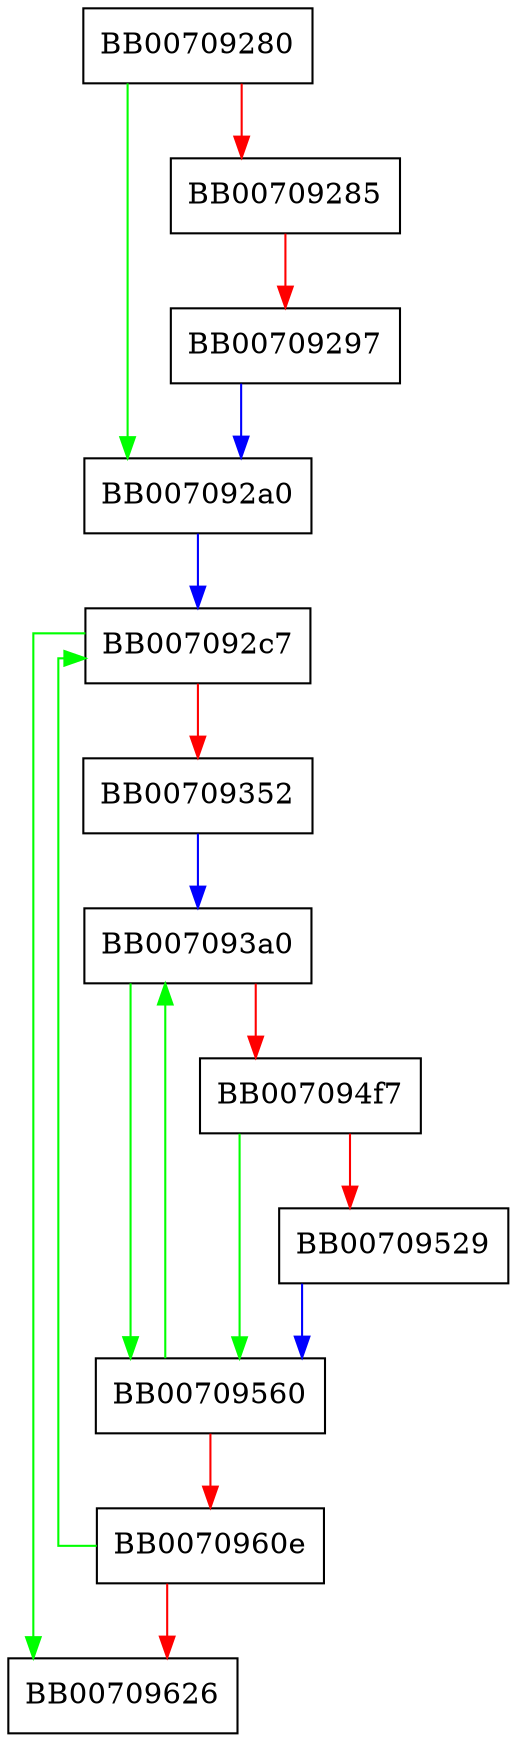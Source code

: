 digraph aesni_multi_cbc_decrypt {
  node [shape="box"];
  graph [splines=ortho];
  BB00709280 -> BB007092a0 [color="green"];
  BB00709280 -> BB00709285 [color="red"];
  BB00709285 -> BB00709297 [color="red"];
  BB00709297 -> BB007092a0 [color="blue"];
  BB007092a0 -> BB007092c7 [color="blue"];
  BB007092c7 -> BB00709626 [color="green"];
  BB007092c7 -> BB00709352 [color="red"];
  BB00709352 -> BB007093a0 [color="blue"];
  BB007093a0 -> BB00709560 [color="green"];
  BB007093a0 -> BB007094f7 [color="red"];
  BB007094f7 -> BB00709560 [color="green"];
  BB007094f7 -> BB00709529 [color="red"];
  BB00709529 -> BB00709560 [color="blue"];
  BB00709560 -> BB007093a0 [color="green"];
  BB00709560 -> BB0070960e [color="red"];
  BB0070960e -> BB007092c7 [color="green"];
  BB0070960e -> BB00709626 [color="red"];
}